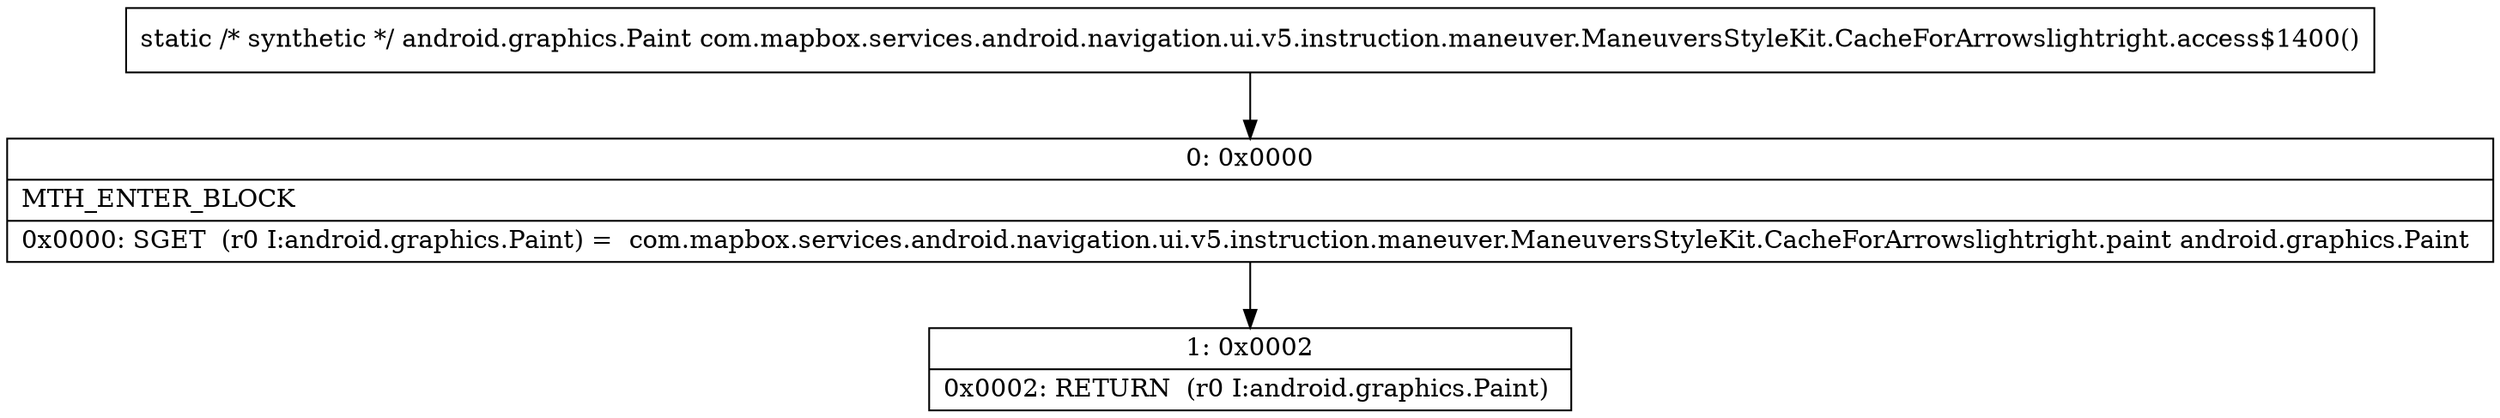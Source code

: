 digraph "CFG forcom.mapbox.services.android.navigation.ui.v5.instruction.maneuver.ManeuversStyleKit.CacheForArrowslightright.access$1400()Landroid\/graphics\/Paint;" {
Node_0 [shape=record,label="{0\:\ 0x0000|MTH_ENTER_BLOCK\l|0x0000: SGET  (r0 I:android.graphics.Paint) =  com.mapbox.services.android.navigation.ui.v5.instruction.maneuver.ManeuversStyleKit.CacheForArrowslightright.paint android.graphics.Paint \l}"];
Node_1 [shape=record,label="{1\:\ 0x0002|0x0002: RETURN  (r0 I:android.graphics.Paint) \l}"];
MethodNode[shape=record,label="{static \/* synthetic *\/ android.graphics.Paint com.mapbox.services.android.navigation.ui.v5.instruction.maneuver.ManeuversStyleKit.CacheForArrowslightright.access$1400() }"];
MethodNode -> Node_0;
Node_0 -> Node_1;
}

